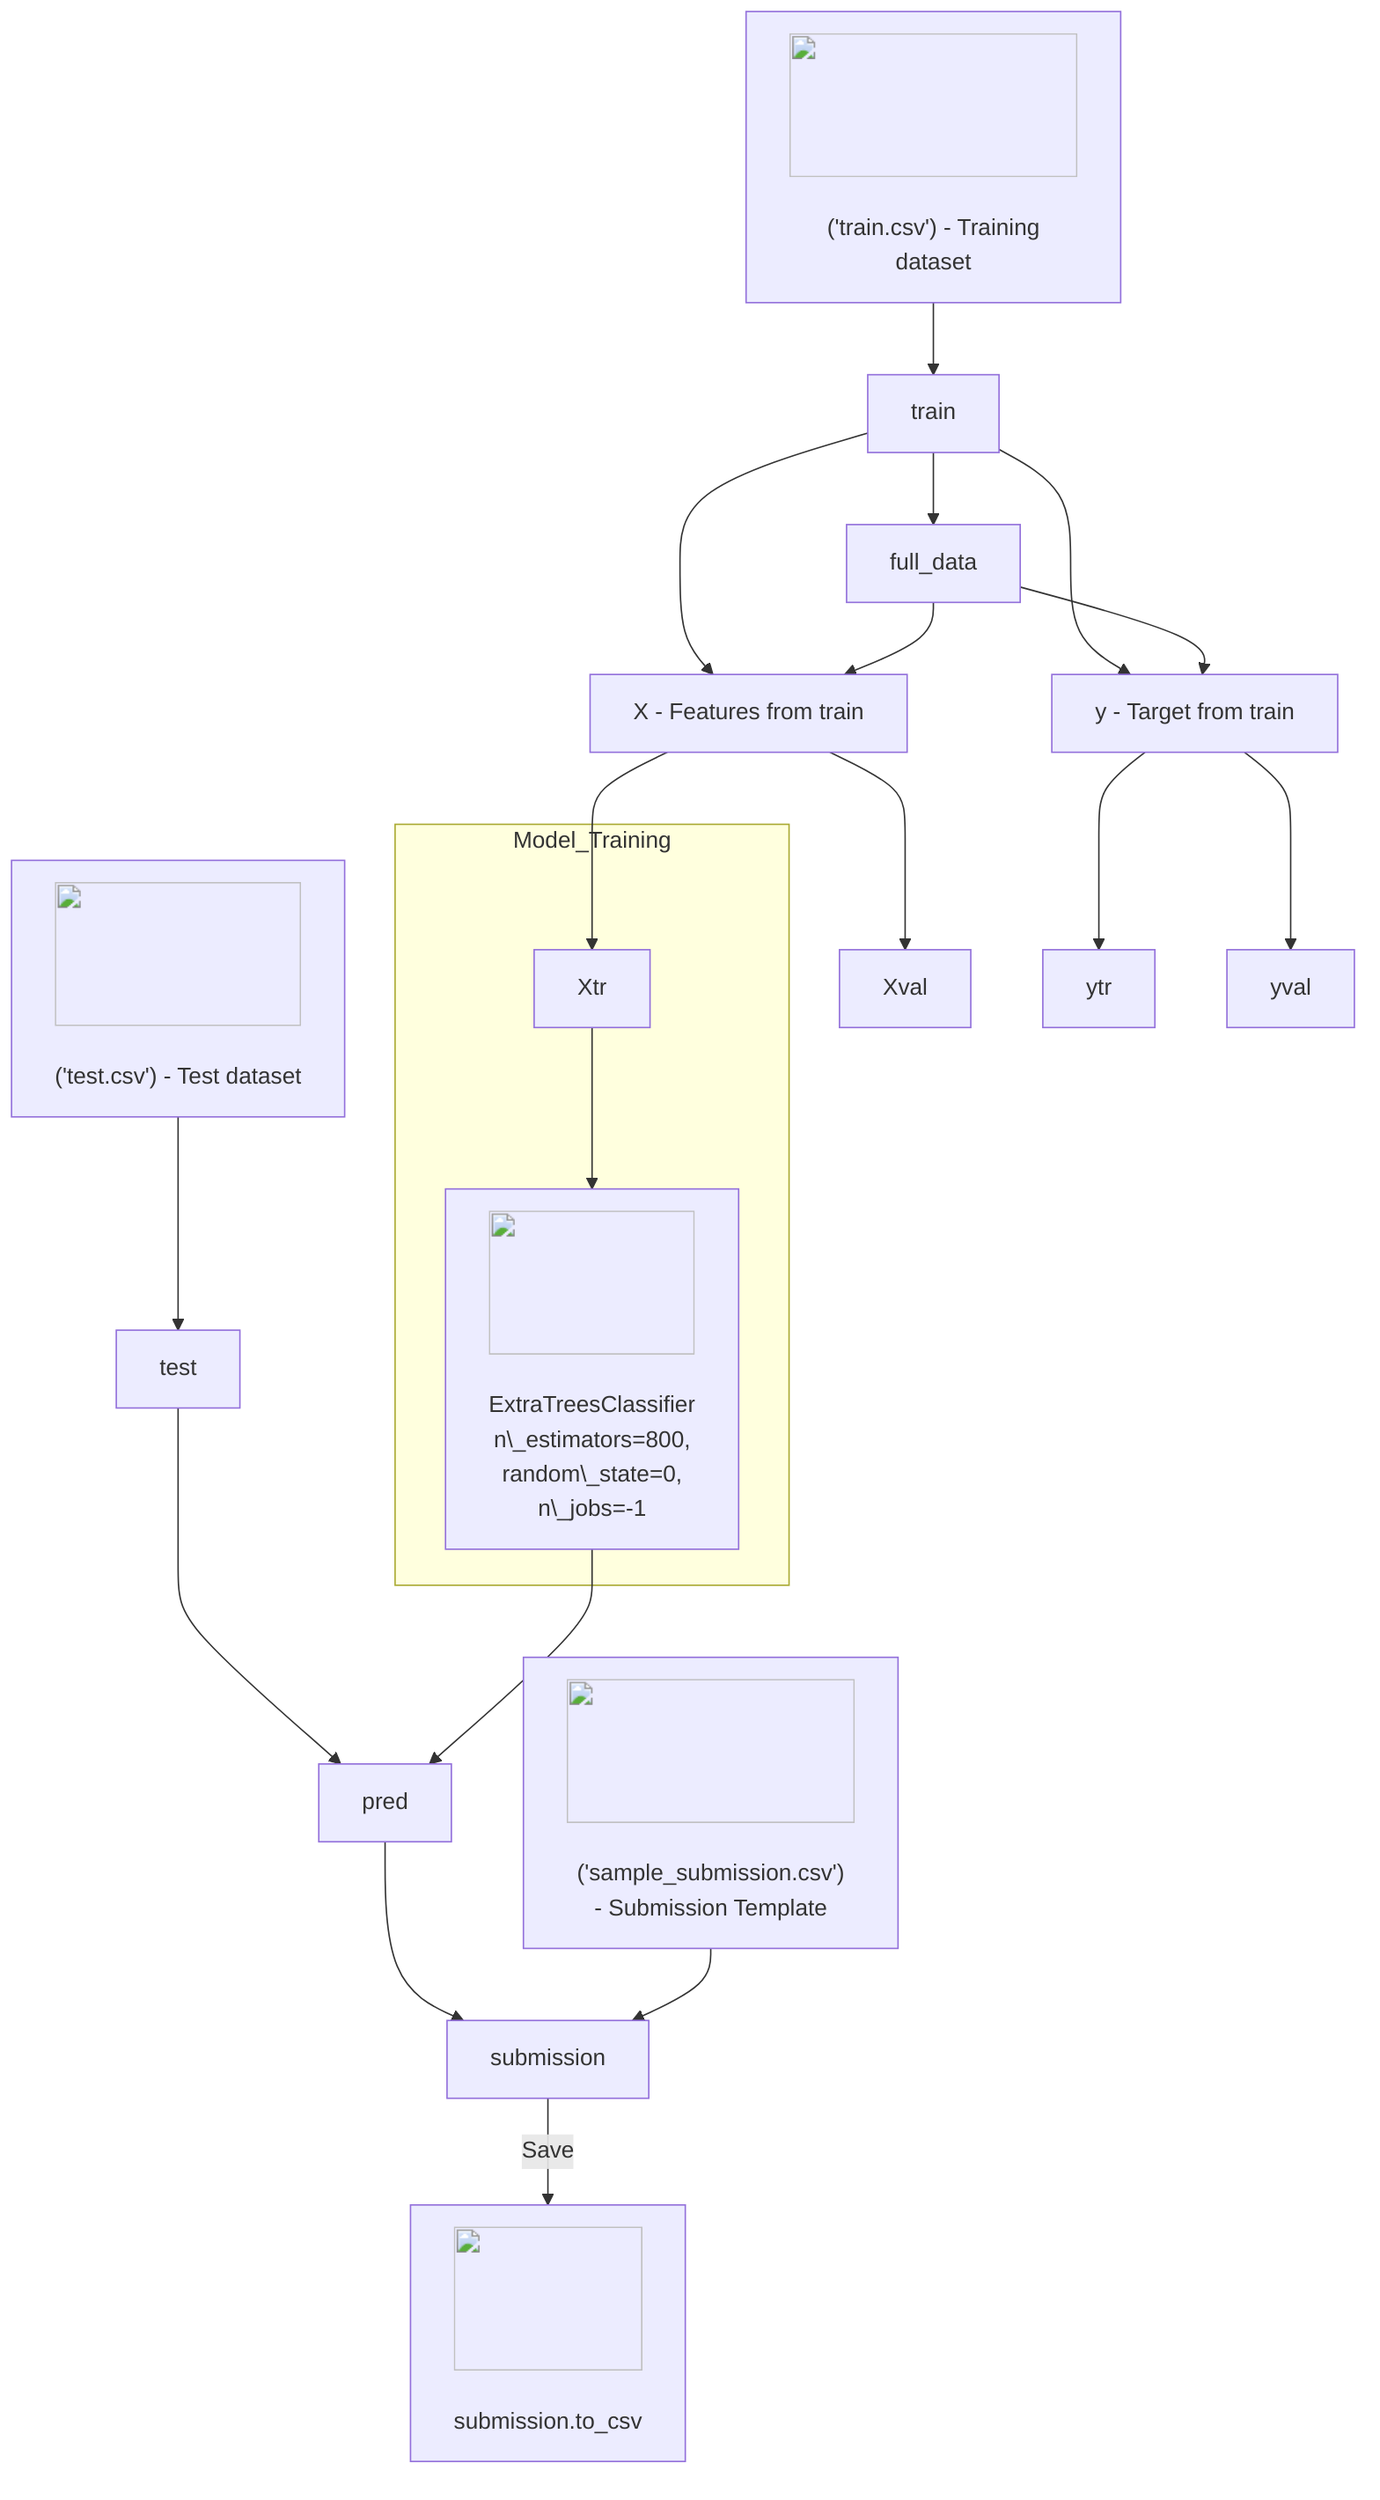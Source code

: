flowchart TD
    %% Data Sources
    A1["<img src='icons/file.svg' width=100 height=100/> <br/> ('train.csv') - Training dataset"] --> B1[train]
    A2["<img src='icons/file.svg' width=100 height=100/> <br/> ('test.csv') - Test dataset"] --> B2[test]
    A3["<img src='icons/file.svg' width=100 height=100/> <br/> ('sample_submission.csv') - Submission Template"]

    %% Data Transformations
    B1 --> C1["X - Features from train"]
    B1 --> C2["y - Target from train"]
    B1 --> D3["full_data"]
    B2 --> D4["pred"]

    %% Preparations for ML Model
    C1 --> D1["Xtr"]
    C1 --> D2["Xval"]
    C2 --> D5["ytr"]
    C2 --> D6["yval"]

    %% Model - ExtraTreesClassifier
    subgraph Model_Training
        direction TB
        D1 --> M1["<img src='icons/brain.svg' width=100 height=100/> <br/> ExtraTreesClassifier\nn\_estimators=800,\nrandom\_state=0,\nn\_jobs=-1"]
    end
    M1 --> D4

    %% Data for Submission
    D4 --> E1[submission]
    A3 --> E1[submission]
    E1 --> |Save| F1["<img src='icons/file.svg' width=100 height=100/> <br/> submission.to_csv"]

    %% Additional Data Flows
    D3 --> C1
    D3 --> C2